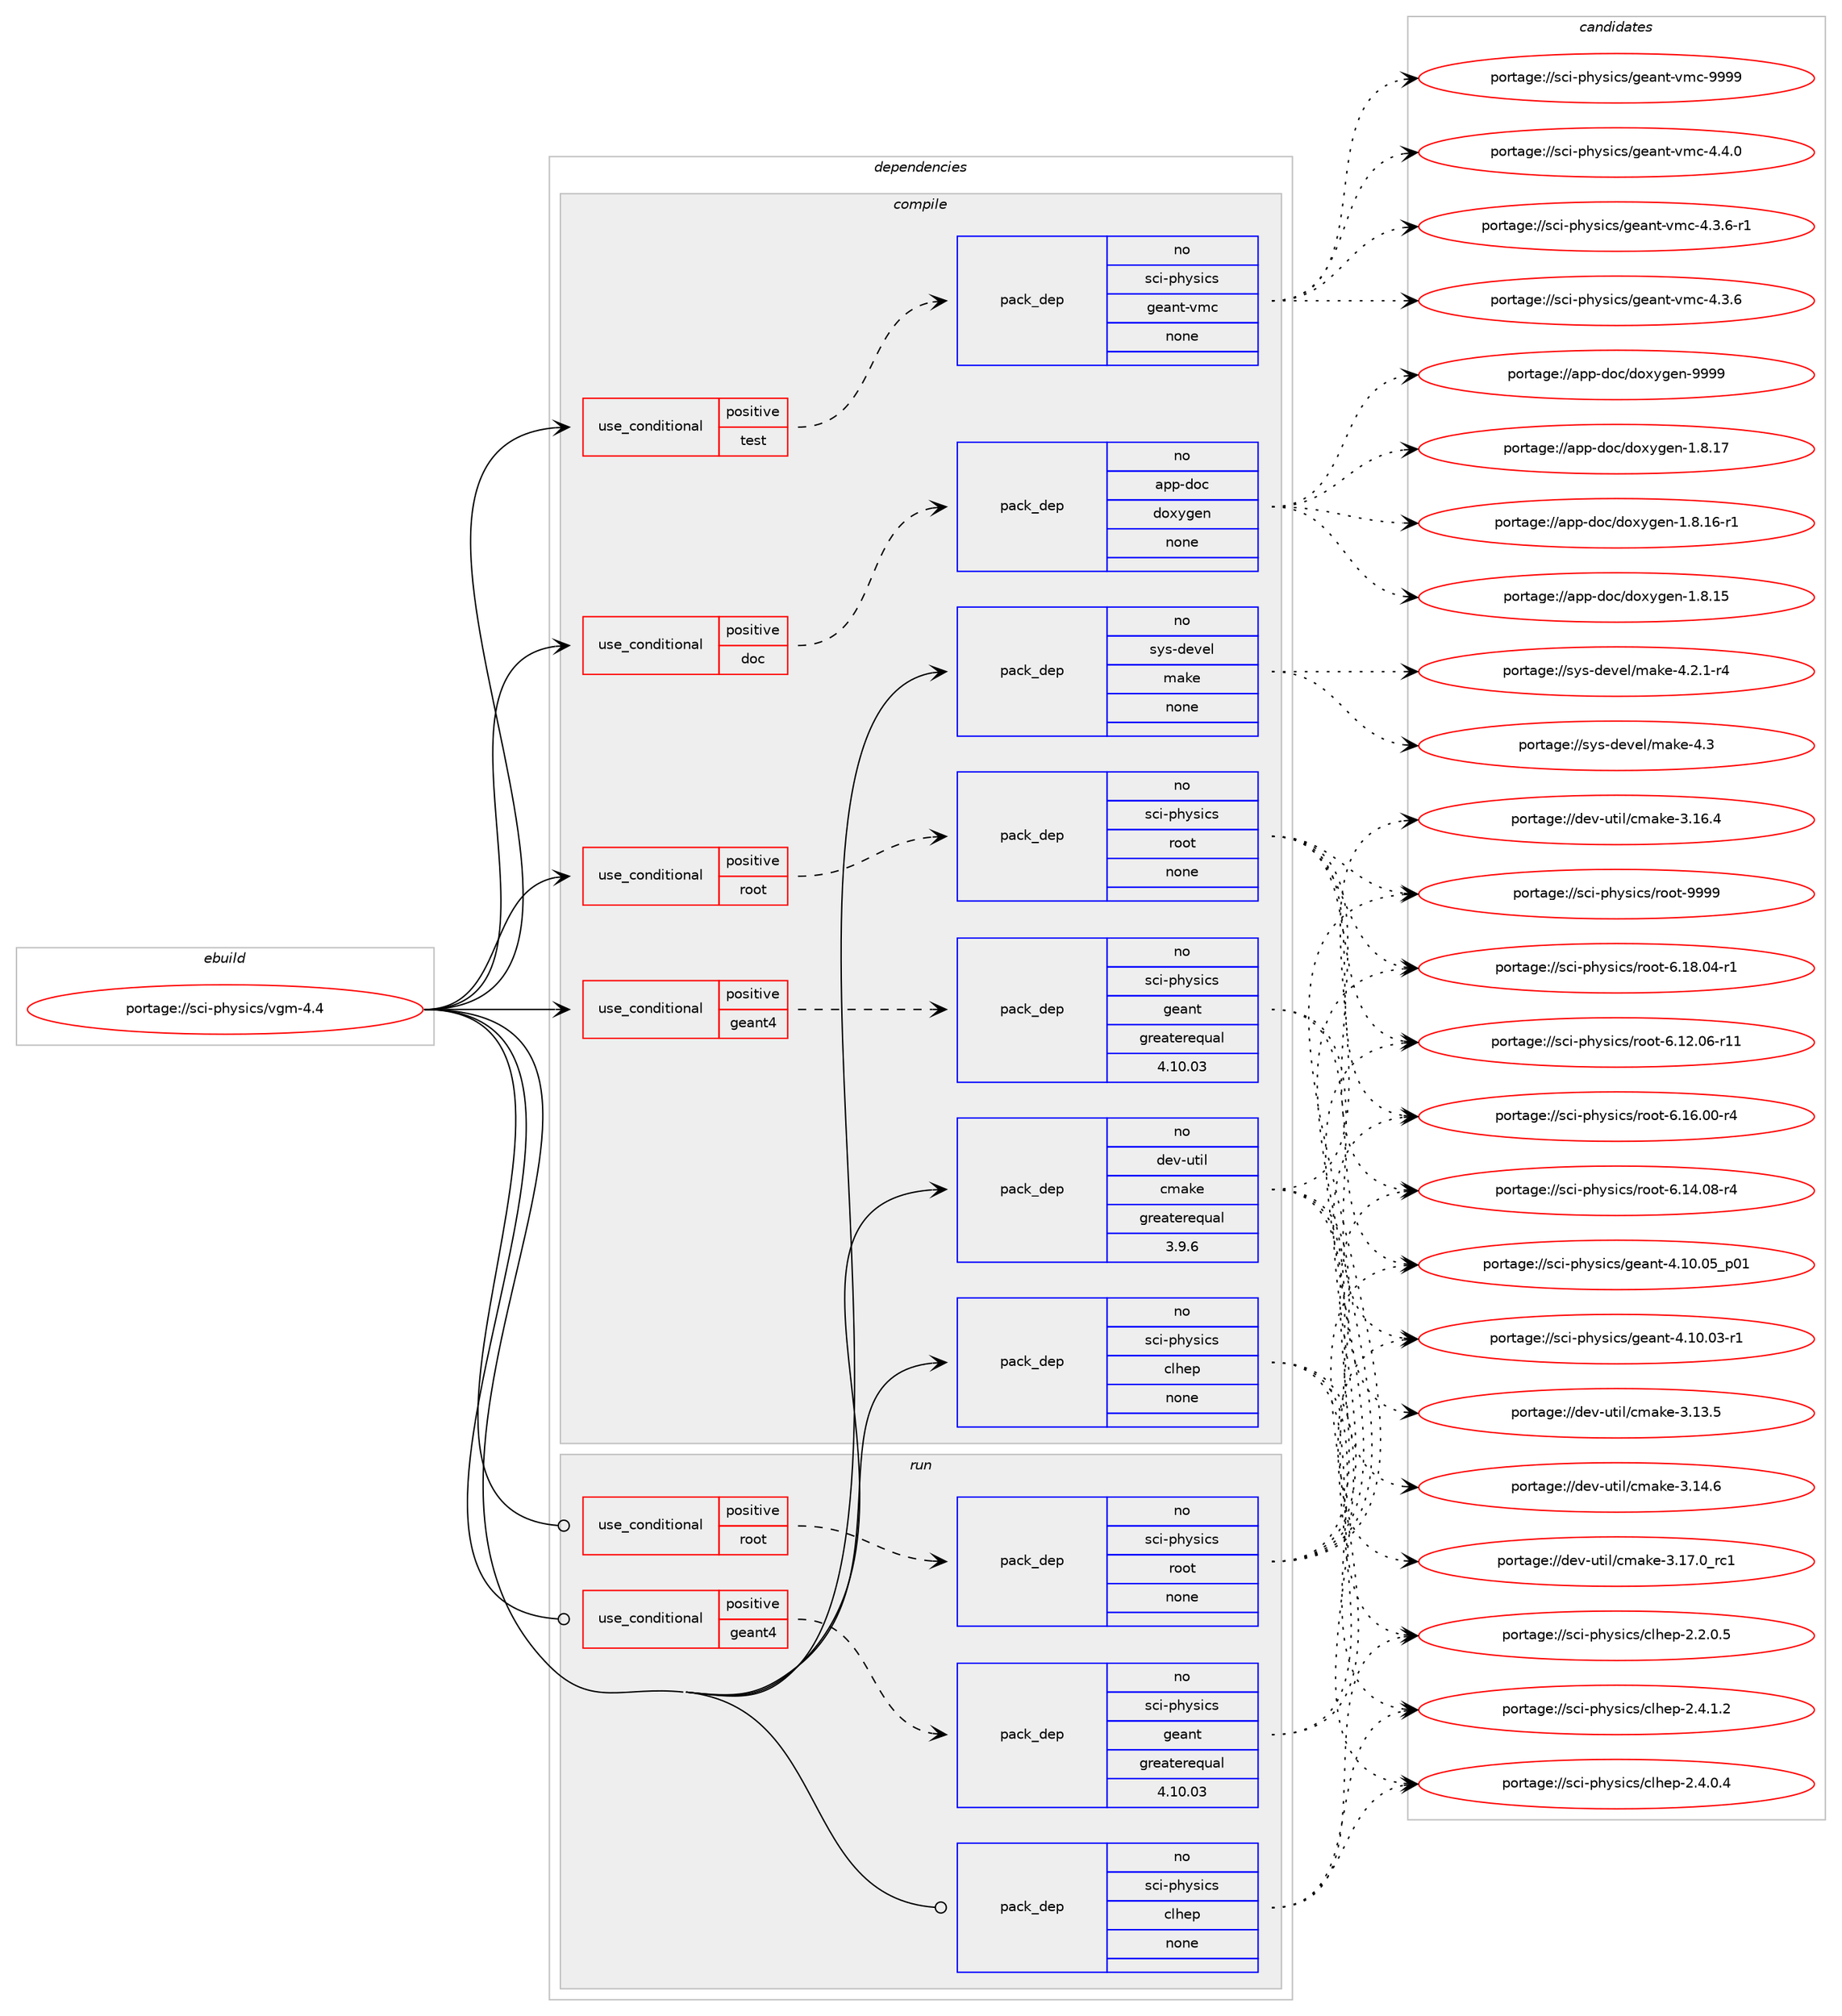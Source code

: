 digraph prolog {

# *************
# Graph options
# *************

newrank=true;
concentrate=true;
compound=true;
graph [rankdir=LR,fontname=Helvetica,fontsize=10,ranksep=1.5];#, ranksep=2.5, nodesep=0.2];
edge  [arrowhead=vee];
node  [fontname=Helvetica,fontsize=10];

# **********
# The ebuild
# **********

subgraph cluster_leftcol {
color=gray;
rank=same;
label=<<i>ebuild</i>>;
id [label="portage://sci-physics/vgm-4.4", color=red, width=4, href="../sci-physics/vgm-4.4.svg"];
}

# ****************
# The dependencies
# ****************

subgraph cluster_midcol {
color=gray;
label=<<i>dependencies</i>>;
subgraph cluster_compile {
fillcolor="#eeeeee";
style=filled;
label=<<i>compile</i>>;
subgraph cond9150 {
dependency44591 [label=<<TABLE BORDER="0" CELLBORDER="1" CELLSPACING="0" CELLPADDING="4"><TR><TD ROWSPAN="3" CELLPADDING="10">use_conditional</TD></TR><TR><TD>positive</TD></TR><TR><TD>doc</TD></TR></TABLE>>, shape=none, color=red];
subgraph pack34453 {
dependency44592 [label=<<TABLE BORDER="0" CELLBORDER="1" CELLSPACING="0" CELLPADDING="4" WIDTH="220"><TR><TD ROWSPAN="6" CELLPADDING="30">pack_dep</TD></TR><TR><TD WIDTH="110">no</TD></TR><TR><TD>app-doc</TD></TR><TR><TD>doxygen</TD></TR><TR><TD>none</TD></TR><TR><TD></TD></TR></TABLE>>, shape=none, color=blue];
}
dependency44591:e -> dependency44592:w [weight=20,style="dashed",arrowhead="vee"];
}
id:e -> dependency44591:w [weight=20,style="solid",arrowhead="vee"];
subgraph cond9151 {
dependency44593 [label=<<TABLE BORDER="0" CELLBORDER="1" CELLSPACING="0" CELLPADDING="4"><TR><TD ROWSPAN="3" CELLPADDING="10">use_conditional</TD></TR><TR><TD>positive</TD></TR><TR><TD>geant4</TD></TR></TABLE>>, shape=none, color=red];
subgraph pack34454 {
dependency44594 [label=<<TABLE BORDER="0" CELLBORDER="1" CELLSPACING="0" CELLPADDING="4" WIDTH="220"><TR><TD ROWSPAN="6" CELLPADDING="30">pack_dep</TD></TR><TR><TD WIDTH="110">no</TD></TR><TR><TD>sci-physics</TD></TR><TR><TD>geant</TD></TR><TR><TD>greaterequal</TD></TR><TR><TD>4.10.03</TD></TR></TABLE>>, shape=none, color=blue];
}
dependency44593:e -> dependency44594:w [weight=20,style="dashed",arrowhead="vee"];
}
id:e -> dependency44593:w [weight=20,style="solid",arrowhead="vee"];
subgraph cond9152 {
dependency44595 [label=<<TABLE BORDER="0" CELLBORDER="1" CELLSPACING="0" CELLPADDING="4"><TR><TD ROWSPAN="3" CELLPADDING="10">use_conditional</TD></TR><TR><TD>positive</TD></TR><TR><TD>root</TD></TR></TABLE>>, shape=none, color=red];
subgraph pack34455 {
dependency44596 [label=<<TABLE BORDER="0" CELLBORDER="1" CELLSPACING="0" CELLPADDING="4" WIDTH="220"><TR><TD ROWSPAN="6" CELLPADDING="30">pack_dep</TD></TR><TR><TD WIDTH="110">no</TD></TR><TR><TD>sci-physics</TD></TR><TR><TD>root</TD></TR><TR><TD>none</TD></TR><TR><TD></TD></TR></TABLE>>, shape=none, color=blue];
}
dependency44595:e -> dependency44596:w [weight=20,style="dashed",arrowhead="vee"];
}
id:e -> dependency44595:w [weight=20,style="solid",arrowhead="vee"];
subgraph cond9153 {
dependency44597 [label=<<TABLE BORDER="0" CELLBORDER="1" CELLSPACING="0" CELLPADDING="4"><TR><TD ROWSPAN="3" CELLPADDING="10">use_conditional</TD></TR><TR><TD>positive</TD></TR><TR><TD>test</TD></TR></TABLE>>, shape=none, color=red];
subgraph pack34456 {
dependency44598 [label=<<TABLE BORDER="0" CELLBORDER="1" CELLSPACING="0" CELLPADDING="4" WIDTH="220"><TR><TD ROWSPAN="6" CELLPADDING="30">pack_dep</TD></TR><TR><TD WIDTH="110">no</TD></TR><TR><TD>sci-physics</TD></TR><TR><TD>geant-vmc</TD></TR><TR><TD>none</TD></TR><TR><TD></TD></TR></TABLE>>, shape=none, color=blue];
}
dependency44597:e -> dependency44598:w [weight=20,style="dashed",arrowhead="vee"];
}
id:e -> dependency44597:w [weight=20,style="solid",arrowhead="vee"];
subgraph pack34457 {
dependency44599 [label=<<TABLE BORDER="0" CELLBORDER="1" CELLSPACING="0" CELLPADDING="4" WIDTH="220"><TR><TD ROWSPAN="6" CELLPADDING="30">pack_dep</TD></TR><TR><TD WIDTH="110">no</TD></TR><TR><TD>dev-util</TD></TR><TR><TD>cmake</TD></TR><TR><TD>greaterequal</TD></TR><TR><TD>3.9.6</TD></TR></TABLE>>, shape=none, color=blue];
}
id:e -> dependency44599:w [weight=20,style="solid",arrowhead="vee"];
subgraph pack34458 {
dependency44600 [label=<<TABLE BORDER="0" CELLBORDER="1" CELLSPACING="0" CELLPADDING="4" WIDTH="220"><TR><TD ROWSPAN="6" CELLPADDING="30">pack_dep</TD></TR><TR><TD WIDTH="110">no</TD></TR><TR><TD>sci-physics</TD></TR><TR><TD>clhep</TD></TR><TR><TD>none</TD></TR><TR><TD></TD></TR></TABLE>>, shape=none, color=blue];
}
id:e -> dependency44600:w [weight=20,style="solid",arrowhead="vee"];
subgraph pack34459 {
dependency44601 [label=<<TABLE BORDER="0" CELLBORDER="1" CELLSPACING="0" CELLPADDING="4" WIDTH="220"><TR><TD ROWSPAN="6" CELLPADDING="30">pack_dep</TD></TR><TR><TD WIDTH="110">no</TD></TR><TR><TD>sys-devel</TD></TR><TR><TD>make</TD></TR><TR><TD>none</TD></TR><TR><TD></TD></TR></TABLE>>, shape=none, color=blue];
}
id:e -> dependency44601:w [weight=20,style="solid",arrowhead="vee"];
}
subgraph cluster_compileandrun {
fillcolor="#eeeeee";
style=filled;
label=<<i>compile and run</i>>;
}
subgraph cluster_run {
fillcolor="#eeeeee";
style=filled;
label=<<i>run</i>>;
subgraph cond9154 {
dependency44602 [label=<<TABLE BORDER="0" CELLBORDER="1" CELLSPACING="0" CELLPADDING="4"><TR><TD ROWSPAN="3" CELLPADDING="10">use_conditional</TD></TR><TR><TD>positive</TD></TR><TR><TD>geant4</TD></TR></TABLE>>, shape=none, color=red];
subgraph pack34460 {
dependency44603 [label=<<TABLE BORDER="0" CELLBORDER="1" CELLSPACING="0" CELLPADDING="4" WIDTH="220"><TR><TD ROWSPAN="6" CELLPADDING="30">pack_dep</TD></TR><TR><TD WIDTH="110">no</TD></TR><TR><TD>sci-physics</TD></TR><TR><TD>geant</TD></TR><TR><TD>greaterequal</TD></TR><TR><TD>4.10.03</TD></TR></TABLE>>, shape=none, color=blue];
}
dependency44602:e -> dependency44603:w [weight=20,style="dashed",arrowhead="vee"];
}
id:e -> dependency44602:w [weight=20,style="solid",arrowhead="odot"];
subgraph cond9155 {
dependency44604 [label=<<TABLE BORDER="0" CELLBORDER="1" CELLSPACING="0" CELLPADDING="4"><TR><TD ROWSPAN="3" CELLPADDING="10">use_conditional</TD></TR><TR><TD>positive</TD></TR><TR><TD>root</TD></TR></TABLE>>, shape=none, color=red];
subgraph pack34461 {
dependency44605 [label=<<TABLE BORDER="0" CELLBORDER="1" CELLSPACING="0" CELLPADDING="4" WIDTH="220"><TR><TD ROWSPAN="6" CELLPADDING="30">pack_dep</TD></TR><TR><TD WIDTH="110">no</TD></TR><TR><TD>sci-physics</TD></TR><TR><TD>root</TD></TR><TR><TD>none</TD></TR><TR><TD></TD></TR></TABLE>>, shape=none, color=blue];
}
dependency44604:e -> dependency44605:w [weight=20,style="dashed",arrowhead="vee"];
}
id:e -> dependency44604:w [weight=20,style="solid",arrowhead="odot"];
subgraph pack34462 {
dependency44606 [label=<<TABLE BORDER="0" CELLBORDER="1" CELLSPACING="0" CELLPADDING="4" WIDTH="220"><TR><TD ROWSPAN="6" CELLPADDING="30">pack_dep</TD></TR><TR><TD WIDTH="110">no</TD></TR><TR><TD>sci-physics</TD></TR><TR><TD>clhep</TD></TR><TR><TD>none</TD></TR><TR><TD></TD></TR></TABLE>>, shape=none, color=blue];
}
id:e -> dependency44606:w [weight=20,style="solid",arrowhead="odot"];
}
}

# **************
# The candidates
# **************

subgraph cluster_choices {
rank=same;
color=gray;
label=<<i>candidates</i>>;

subgraph choice34453 {
color=black;
nodesep=1;
choice971121124510011199471001111201211031011104557575757 [label="portage://app-doc/doxygen-9999", color=red, width=4,href="../app-doc/doxygen-9999.svg"];
choice9711211245100111994710011112012110310111045494656464955 [label="portage://app-doc/doxygen-1.8.17", color=red, width=4,href="../app-doc/doxygen-1.8.17.svg"];
choice97112112451001119947100111120121103101110454946564649544511449 [label="portage://app-doc/doxygen-1.8.16-r1", color=red, width=4,href="../app-doc/doxygen-1.8.16-r1.svg"];
choice9711211245100111994710011112012110310111045494656464953 [label="portage://app-doc/doxygen-1.8.15", color=red, width=4,href="../app-doc/doxygen-1.8.15.svg"];
dependency44592:e -> choice971121124510011199471001111201211031011104557575757:w [style=dotted,weight="100"];
dependency44592:e -> choice9711211245100111994710011112012110310111045494656464955:w [style=dotted,weight="100"];
dependency44592:e -> choice97112112451001119947100111120121103101110454946564649544511449:w [style=dotted,weight="100"];
dependency44592:e -> choice9711211245100111994710011112012110310111045494656464953:w [style=dotted,weight="100"];
}
subgraph choice34454 {
color=black;
nodesep=1;
choice11599105451121041211151059911547103101971101164552464948464853951124849 [label="portage://sci-physics/geant-4.10.05_p01", color=red, width=4,href="../sci-physics/geant-4.10.05_p01.svg"];
choice115991054511210412111510599115471031019711011645524649484648514511449 [label="portage://sci-physics/geant-4.10.03-r1", color=red, width=4,href="../sci-physics/geant-4.10.03-r1.svg"];
dependency44594:e -> choice11599105451121041211151059911547103101971101164552464948464853951124849:w [style=dotted,weight="100"];
dependency44594:e -> choice115991054511210412111510599115471031019711011645524649484648514511449:w [style=dotted,weight="100"];
}
subgraph choice34455 {
color=black;
nodesep=1;
choice115991054511210412111510599115471141111111164557575757 [label="portage://sci-physics/root-9999", color=red, width=4,href="../sci-physics/root-9999.svg"];
choice1159910545112104121115105991154711411111111645544649564648524511449 [label="portage://sci-physics/root-6.18.04-r1", color=red, width=4,href="../sci-physics/root-6.18.04-r1.svg"];
choice1159910545112104121115105991154711411111111645544649544648484511452 [label="portage://sci-physics/root-6.16.00-r4", color=red, width=4,href="../sci-physics/root-6.16.00-r4.svg"];
choice1159910545112104121115105991154711411111111645544649524648564511452 [label="portage://sci-physics/root-6.14.08-r4", color=red, width=4,href="../sci-physics/root-6.14.08-r4.svg"];
choice115991054511210412111510599115471141111111164554464950464854451144949 [label="portage://sci-physics/root-6.12.06-r11", color=red, width=4,href="../sci-physics/root-6.12.06-r11.svg"];
dependency44596:e -> choice115991054511210412111510599115471141111111164557575757:w [style=dotted,weight="100"];
dependency44596:e -> choice1159910545112104121115105991154711411111111645544649564648524511449:w [style=dotted,weight="100"];
dependency44596:e -> choice1159910545112104121115105991154711411111111645544649544648484511452:w [style=dotted,weight="100"];
dependency44596:e -> choice1159910545112104121115105991154711411111111645544649524648564511452:w [style=dotted,weight="100"];
dependency44596:e -> choice115991054511210412111510599115471141111111164554464950464854451144949:w [style=dotted,weight="100"];
}
subgraph choice34456 {
color=black;
nodesep=1;
choice115991054511210412111510599115471031019711011645118109994557575757 [label="portage://sci-physics/geant-vmc-9999", color=red, width=4,href="../sci-physics/geant-vmc-9999.svg"];
choice11599105451121041211151059911547103101971101164511810999455246524648 [label="portage://sci-physics/geant-vmc-4.4.0", color=red, width=4,href="../sci-physics/geant-vmc-4.4.0.svg"];
choice115991054511210412111510599115471031019711011645118109994552465146544511449 [label="portage://sci-physics/geant-vmc-4.3.6-r1", color=red, width=4,href="../sci-physics/geant-vmc-4.3.6-r1.svg"];
choice11599105451121041211151059911547103101971101164511810999455246514654 [label="portage://sci-physics/geant-vmc-4.3.6", color=red, width=4,href="../sci-physics/geant-vmc-4.3.6.svg"];
dependency44598:e -> choice115991054511210412111510599115471031019711011645118109994557575757:w [style=dotted,weight="100"];
dependency44598:e -> choice11599105451121041211151059911547103101971101164511810999455246524648:w [style=dotted,weight="100"];
dependency44598:e -> choice115991054511210412111510599115471031019711011645118109994552465146544511449:w [style=dotted,weight="100"];
dependency44598:e -> choice11599105451121041211151059911547103101971101164511810999455246514654:w [style=dotted,weight="100"];
}
subgraph choice34457 {
color=black;
nodesep=1;
choice1001011184511711610510847991099710710145514649554648951149949 [label="portage://dev-util/cmake-3.17.0_rc1", color=red, width=4,href="../dev-util/cmake-3.17.0_rc1.svg"];
choice1001011184511711610510847991099710710145514649544652 [label="portage://dev-util/cmake-3.16.4", color=red, width=4,href="../dev-util/cmake-3.16.4.svg"];
choice1001011184511711610510847991099710710145514649524654 [label="portage://dev-util/cmake-3.14.6", color=red, width=4,href="../dev-util/cmake-3.14.6.svg"];
choice1001011184511711610510847991099710710145514649514653 [label="portage://dev-util/cmake-3.13.5", color=red, width=4,href="../dev-util/cmake-3.13.5.svg"];
dependency44599:e -> choice1001011184511711610510847991099710710145514649554648951149949:w [style=dotted,weight="100"];
dependency44599:e -> choice1001011184511711610510847991099710710145514649544652:w [style=dotted,weight="100"];
dependency44599:e -> choice1001011184511711610510847991099710710145514649524654:w [style=dotted,weight="100"];
dependency44599:e -> choice1001011184511711610510847991099710710145514649514653:w [style=dotted,weight="100"];
}
subgraph choice34458 {
color=black;
nodesep=1;
choice11599105451121041211151059911547991081041011124550465246494650 [label="portage://sci-physics/clhep-2.4.1.2", color=red, width=4,href="../sci-physics/clhep-2.4.1.2.svg"];
choice11599105451121041211151059911547991081041011124550465246484652 [label="portage://sci-physics/clhep-2.4.0.4", color=red, width=4,href="../sci-physics/clhep-2.4.0.4.svg"];
choice11599105451121041211151059911547991081041011124550465046484653 [label="portage://sci-physics/clhep-2.2.0.5", color=red, width=4,href="../sci-physics/clhep-2.2.0.5.svg"];
dependency44600:e -> choice11599105451121041211151059911547991081041011124550465246494650:w [style=dotted,weight="100"];
dependency44600:e -> choice11599105451121041211151059911547991081041011124550465246484652:w [style=dotted,weight="100"];
dependency44600:e -> choice11599105451121041211151059911547991081041011124550465046484653:w [style=dotted,weight="100"];
}
subgraph choice34459 {
color=black;
nodesep=1;
choice11512111545100101118101108471099710710145524651 [label="portage://sys-devel/make-4.3", color=red, width=4,href="../sys-devel/make-4.3.svg"];
choice1151211154510010111810110847109971071014552465046494511452 [label="portage://sys-devel/make-4.2.1-r4", color=red, width=4,href="../sys-devel/make-4.2.1-r4.svg"];
dependency44601:e -> choice11512111545100101118101108471099710710145524651:w [style=dotted,weight="100"];
dependency44601:e -> choice1151211154510010111810110847109971071014552465046494511452:w [style=dotted,weight="100"];
}
subgraph choice34460 {
color=black;
nodesep=1;
choice11599105451121041211151059911547103101971101164552464948464853951124849 [label="portage://sci-physics/geant-4.10.05_p01", color=red, width=4,href="../sci-physics/geant-4.10.05_p01.svg"];
choice115991054511210412111510599115471031019711011645524649484648514511449 [label="portage://sci-physics/geant-4.10.03-r1", color=red, width=4,href="../sci-physics/geant-4.10.03-r1.svg"];
dependency44603:e -> choice11599105451121041211151059911547103101971101164552464948464853951124849:w [style=dotted,weight="100"];
dependency44603:e -> choice115991054511210412111510599115471031019711011645524649484648514511449:w [style=dotted,weight="100"];
}
subgraph choice34461 {
color=black;
nodesep=1;
choice115991054511210412111510599115471141111111164557575757 [label="portage://sci-physics/root-9999", color=red, width=4,href="../sci-physics/root-9999.svg"];
choice1159910545112104121115105991154711411111111645544649564648524511449 [label="portage://sci-physics/root-6.18.04-r1", color=red, width=4,href="../sci-physics/root-6.18.04-r1.svg"];
choice1159910545112104121115105991154711411111111645544649544648484511452 [label="portage://sci-physics/root-6.16.00-r4", color=red, width=4,href="../sci-physics/root-6.16.00-r4.svg"];
choice1159910545112104121115105991154711411111111645544649524648564511452 [label="portage://sci-physics/root-6.14.08-r4", color=red, width=4,href="../sci-physics/root-6.14.08-r4.svg"];
choice115991054511210412111510599115471141111111164554464950464854451144949 [label="portage://sci-physics/root-6.12.06-r11", color=red, width=4,href="../sci-physics/root-6.12.06-r11.svg"];
dependency44605:e -> choice115991054511210412111510599115471141111111164557575757:w [style=dotted,weight="100"];
dependency44605:e -> choice1159910545112104121115105991154711411111111645544649564648524511449:w [style=dotted,weight="100"];
dependency44605:e -> choice1159910545112104121115105991154711411111111645544649544648484511452:w [style=dotted,weight="100"];
dependency44605:e -> choice1159910545112104121115105991154711411111111645544649524648564511452:w [style=dotted,weight="100"];
dependency44605:e -> choice115991054511210412111510599115471141111111164554464950464854451144949:w [style=dotted,weight="100"];
}
subgraph choice34462 {
color=black;
nodesep=1;
choice11599105451121041211151059911547991081041011124550465246494650 [label="portage://sci-physics/clhep-2.4.1.2", color=red, width=4,href="../sci-physics/clhep-2.4.1.2.svg"];
choice11599105451121041211151059911547991081041011124550465246484652 [label="portage://sci-physics/clhep-2.4.0.4", color=red, width=4,href="../sci-physics/clhep-2.4.0.4.svg"];
choice11599105451121041211151059911547991081041011124550465046484653 [label="portage://sci-physics/clhep-2.2.0.5", color=red, width=4,href="../sci-physics/clhep-2.2.0.5.svg"];
dependency44606:e -> choice11599105451121041211151059911547991081041011124550465246494650:w [style=dotted,weight="100"];
dependency44606:e -> choice11599105451121041211151059911547991081041011124550465246484652:w [style=dotted,weight="100"];
dependency44606:e -> choice11599105451121041211151059911547991081041011124550465046484653:w [style=dotted,weight="100"];
}
}

}
